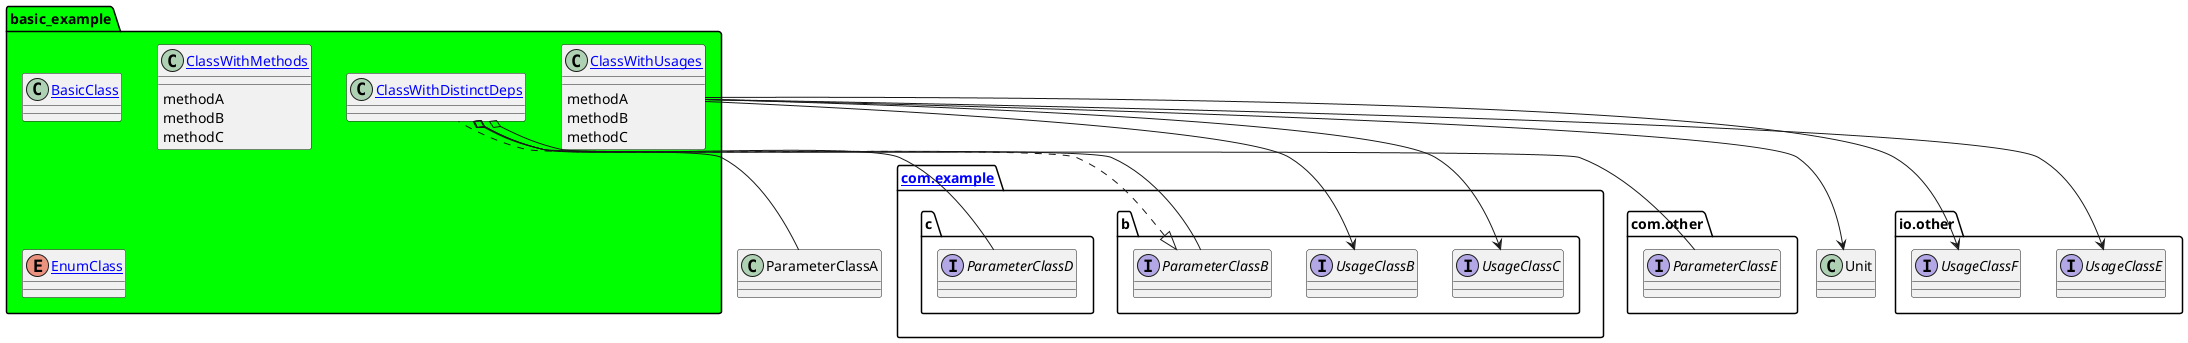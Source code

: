 @startuml
!$pathToRoot = ".."
!$pathToSourceSources = "$pathToRoot/../sources"
!$pathToDocsBase = "$pathToRoot/basic_example"
package "basic_example" as p\$_0 #00FF00 {
    class "[[$pathToSourceSources/basic_example/BasicClass.kt BasicClass]]" as BasicClass {
    }
    class "[[$pathToSourceSources/basic_example/ClassWithDistinctDeps.kt ClassWithDistinctDeps]]" as ClassWithDistinctDeps {
    }
    class "[[$pathToSourceSources/basic_example/ClassWithMethods.kt ClassWithMethods]]" as ClassWithMethods {
        {method} methodA
        {method} methodB
        {method} methodC
    }
    class "[[$pathToSourceSources/basic_example/ClassWithUsages.kt ClassWithUsages]]" as ClassWithUsages {
        {method} methodA
        {method} methodB
        {method} methodC
    }
    enum "[[$pathToSourceSources/basic_example/EnumClass.kt EnumClass]]" as EnumClass {
    }
}
package "[[$pathToRoot/../external_com_example/example_relations.puml com.example]]" as p\$_1 #ffffff {
    package "b" as p\$_2 #ffffff {
        interface "ParameterClassB"
        interface "UsageClassB"
        interface "UsageClassC"
    }
    package "c" as p\$_3 #ffffff {
        interface "ParameterClassD"
    }
}
package "com.other" as p\$_4 #ffffff {
    interface "ParameterClassE"
}
package "io.other" as p\$_5 #ffffff {
    interface "UsageClassE"
    interface "UsageClassF"
}

ClassWithDistinctDeps .up.|> ParameterClassB
ClassWithDistinctDeps o-down- ParameterClassA
ClassWithDistinctDeps o-down- ParameterClassB
ClassWithDistinctDeps o-down- ParameterClassD
ClassWithDistinctDeps o-down- ParameterClassE
ClassWithUsages -down-> UsageClassB
ClassWithUsages -down-> UsageClassC
ClassWithUsages -down-> UsageClassE
ClassWithUsages -down-> UsageClassF
ClassWithUsages -down-> Unit
@enduml
